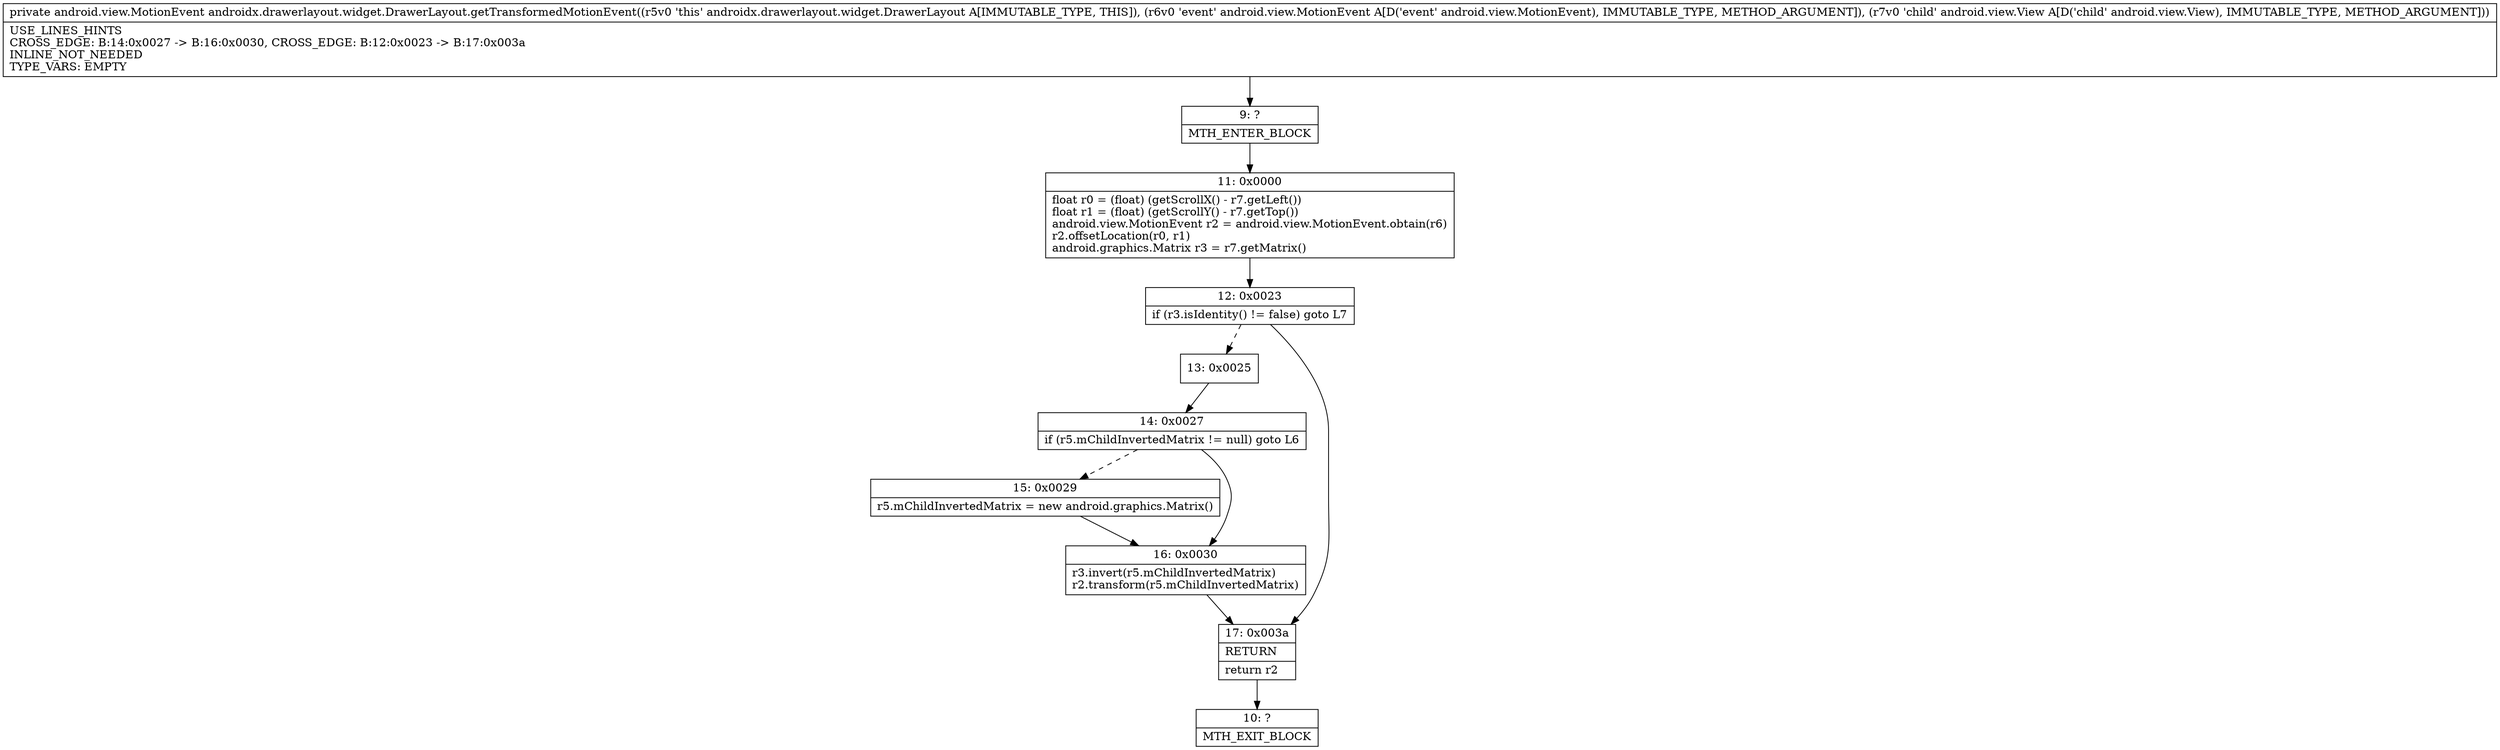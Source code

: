 digraph "CFG forandroidx.drawerlayout.widget.DrawerLayout.getTransformedMotionEvent(Landroid\/view\/MotionEvent;Landroid\/view\/View;)Landroid\/view\/MotionEvent;" {
Node_9 [shape=record,label="{9\:\ ?|MTH_ENTER_BLOCK\l}"];
Node_11 [shape=record,label="{11\:\ 0x0000|float r0 = (float) (getScrollX() \- r7.getLeft())\lfloat r1 = (float) (getScrollY() \- r7.getTop())\landroid.view.MotionEvent r2 = android.view.MotionEvent.obtain(r6)\lr2.offsetLocation(r0, r1)\landroid.graphics.Matrix r3 = r7.getMatrix()\l}"];
Node_12 [shape=record,label="{12\:\ 0x0023|if (r3.isIdentity() != false) goto L7\l}"];
Node_13 [shape=record,label="{13\:\ 0x0025}"];
Node_14 [shape=record,label="{14\:\ 0x0027|if (r5.mChildInvertedMatrix != null) goto L6\l}"];
Node_15 [shape=record,label="{15\:\ 0x0029|r5.mChildInvertedMatrix = new android.graphics.Matrix()\l}"];
Node_16 [shape=record,label="{16\:\ 0x0030|r3.invert(r5.mChildInvertedMatrix)\lr2.transform(r5.mChildInvertedMatrix)\l}"];
Node_17 [shape=record,label="{17\:\ 0x003a|RETURN\l|return r2\l}"];
Node_10 [shape=record,label="{10\:\ ?|MTH_EXIT_BLOCK\l}"];
MethodNode[shape=record,label="{private android.view.MotionEvent androidx.drawerlayout.widget.DrawerLayout.getTransformedMotionEvent((r5v0 'this' androidx.drawerlayout.widget.DrawerLayout A[IMMUTABLE_TYPE, THIS]), (r6v0 'event' android.view.MotionEvent A[D('event' android.view.MotionEvent), IMMUTABLE_TYPE, METHOD_ARGUMENT]), (r7v0 'child' android.view.View A[D('child' android.view.View), IMMUTABLE_TYPE, METHOD_ARGUMENT]))  | USE_LINES_HINTS\lCROSS_EDGE: B:14:0x0027 \-\> B:16:0x0030, CROSS_EDGE: B:12:0x0023 \-\> B:17:0x003a\lINLINE_NOT_NEEDED\lTYPE_VARS: EMPTY\l}"];
MethodNode -> Node_9;Node_9 -> Node_11;
Node_11 -> Node_12;
Node_12 -> Node_13[style=dashed];
Node_12 -> Node_17;
Node_13 -> Node_14;
Node_14 -> Node_15[style=dashed];
Node_14 -> Node_16;
Node_15 -> Node_16;
Node_16 -> Node_17;
Node_17 -> Node_10;
}

